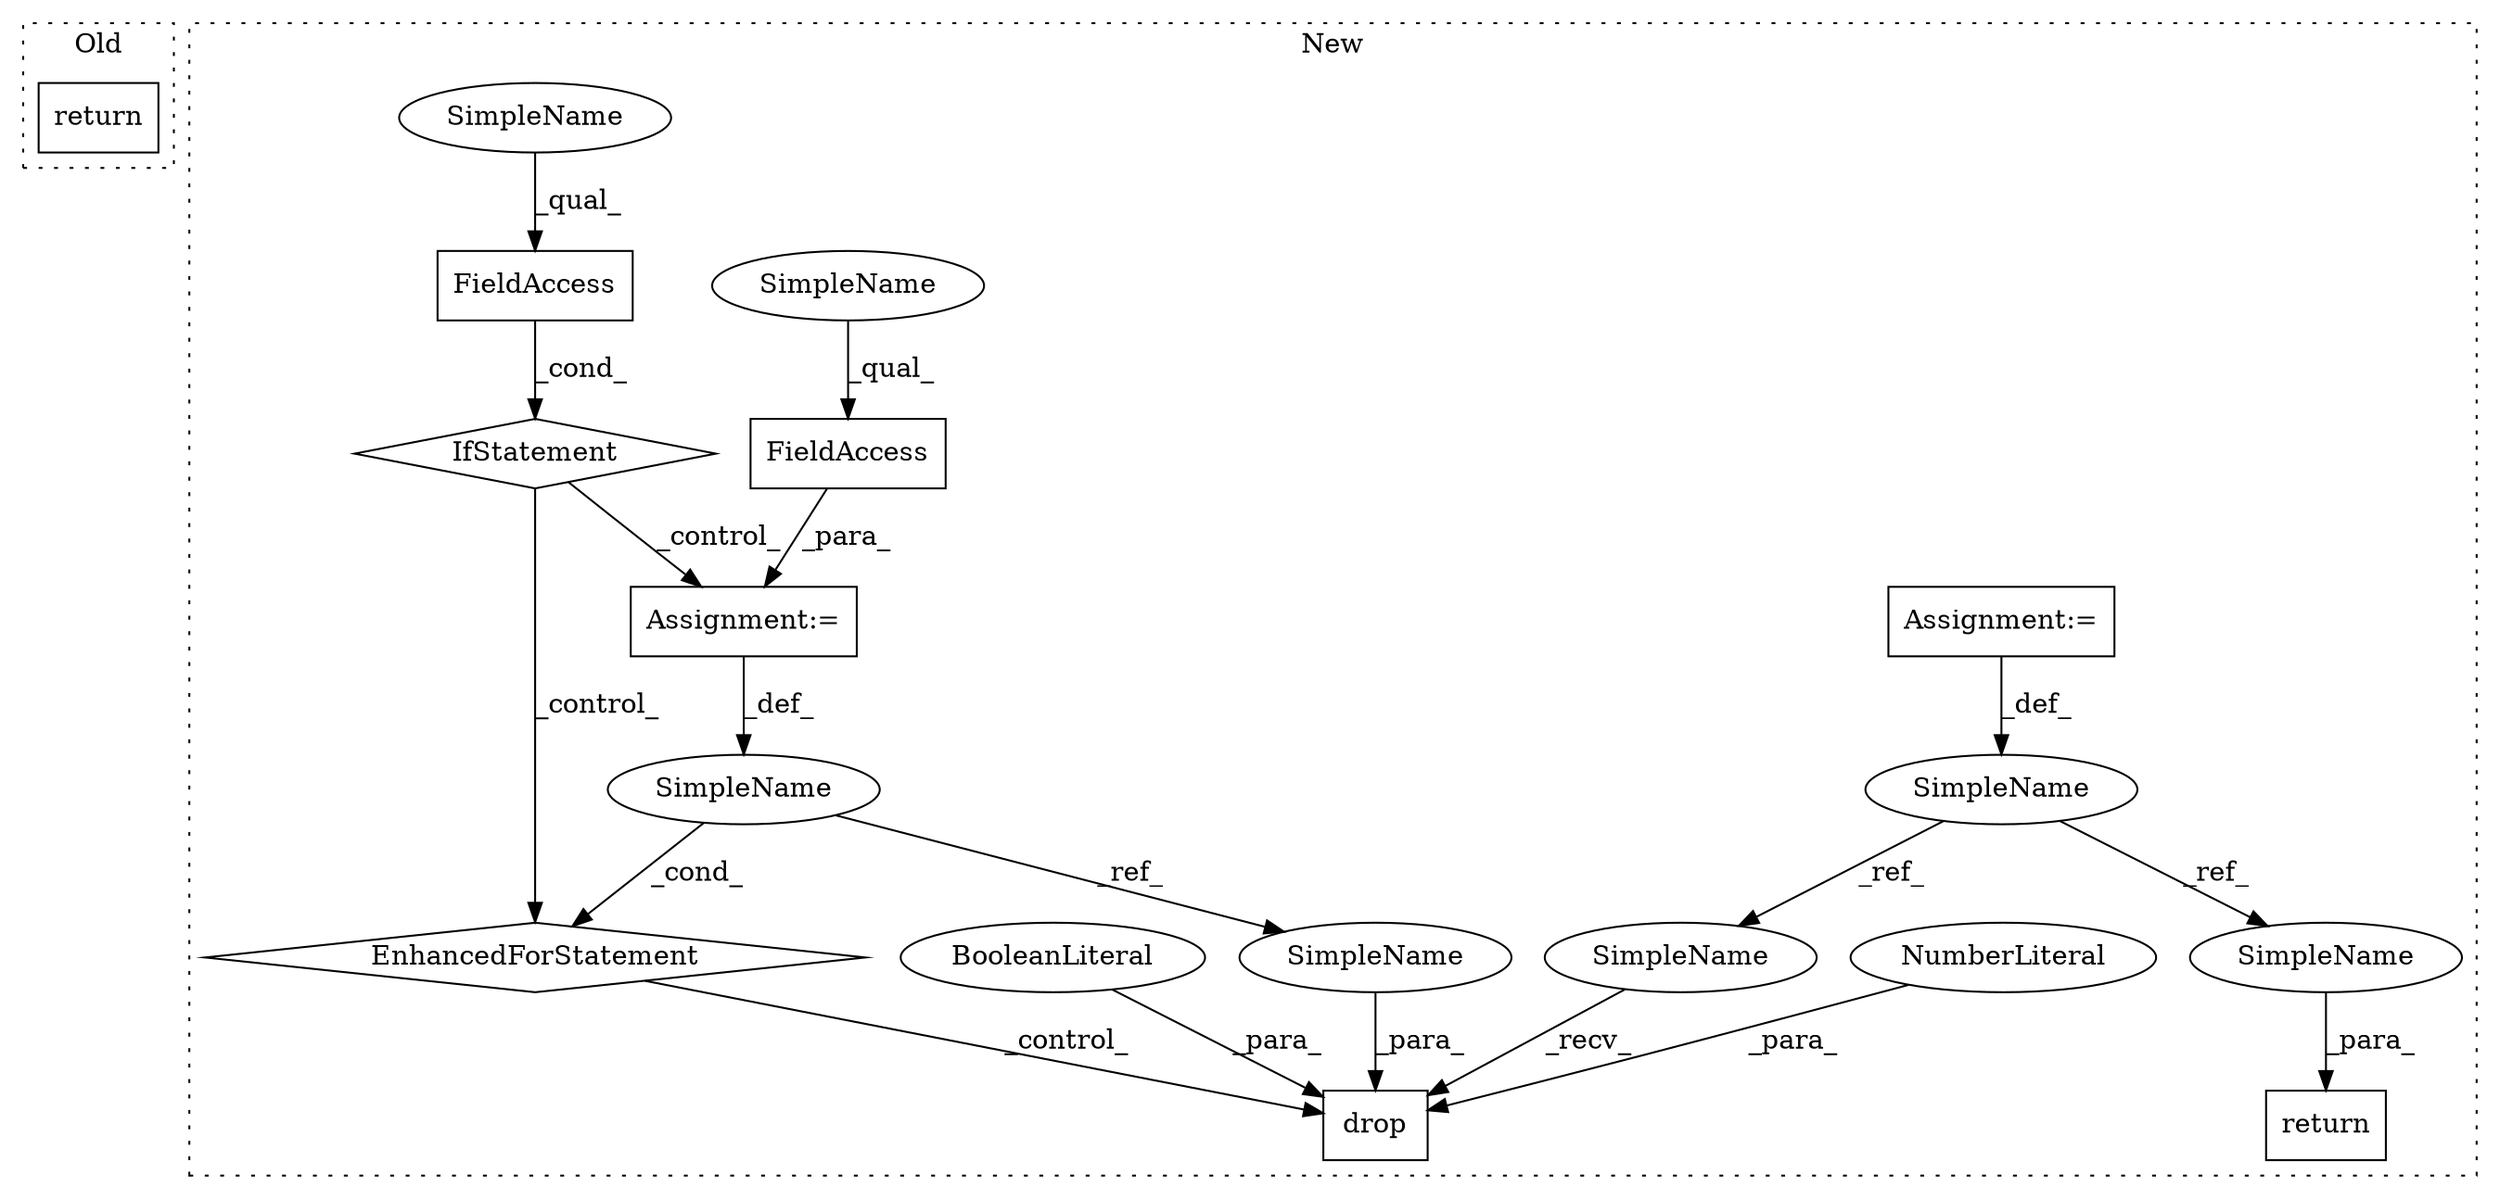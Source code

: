 digraph G {
subgraph cluster0 {
1 [label="return" a="41" s="1717" l="7" shape="box"];
label = "Old";
style="dotted";
}
subgraph cluster1 {
2 [label="drop" a="32" s="2264,2279" l="5,1" shape="box"];
3 [label="NumberLiteral" a="34" s="2273" l="1" shape="ellipse"];
4 [label="Assignment:=" a="7" s="2095" l="1" shape="box"];
5 [label="BooleanLiteral" a="9" s="2275" l="4" shape="ellipse"];
6 [label="return" a="41" s="2300" l="7" shape="box"];
7 [label="SimpleName" a="42" s="2094" l="1" shape="ellipse"];
8 [label="EnhancedForStatement" a="70" s="2165,2250" l="57,2" shape="diamond"];
9 [label="FieldAccess" a="22" s="2136" l="19" shape="box"];
10 [label="FieldAccess" a="22" s="2236" l="14" shape="box"];
11 [label="IfStatement" a="25" s="2132,2155" l="4,2" shape="diamond"];
12 [label="SimpleName" a="42" s="2230" l="3" shape="ellipse"];
13 [label="Assignment:=" a="7" s="2165,2250" l="57,2" shape="box"];
14 [label="SimpleName" a="42" s="2307" l="1" shape="ellipse"];
15 [label="SimpleName" a="42" s="2262" l="1" shape="ellipse"];
16 [label="SimpleName" a="42" s="2269" l="3" shape="ellipse"];
17 [label="SimpleName" a="42" s="2136" l="4" shape="ellipse"];
18 [label="SimpleName" a="42" s="2236" l="4" shape="ellipse"];
label = "New";
style="dotted";
}
3 -> 2 [label="_para_"];
4 -> 7 [label="_def_"];
5 -> 2 [label="_para_"];
7 -> 14 [label="_ref_"];
7 -> 15 [label="_ref_"];
8 -> 2 [label="_control_"];
9 -> 11 [label="_cond_"];
10 -> 13 [label="_para_"];
11 -> 8 [label="_control_"];
11 -> 13 [label="_control_"];
12 -> 8 [label="_cond_"];
12 -> 16 [label="_ref_"];
13 -> 12 [label="_def_"];
14 -> 6 [label="_para_"];
15 -> 2 [label="_recv_"];
16 -> 2 [label="_para_"];
17 -> 9 [label="_qual_"];
18 -> 10 [label="_qual_"];
}